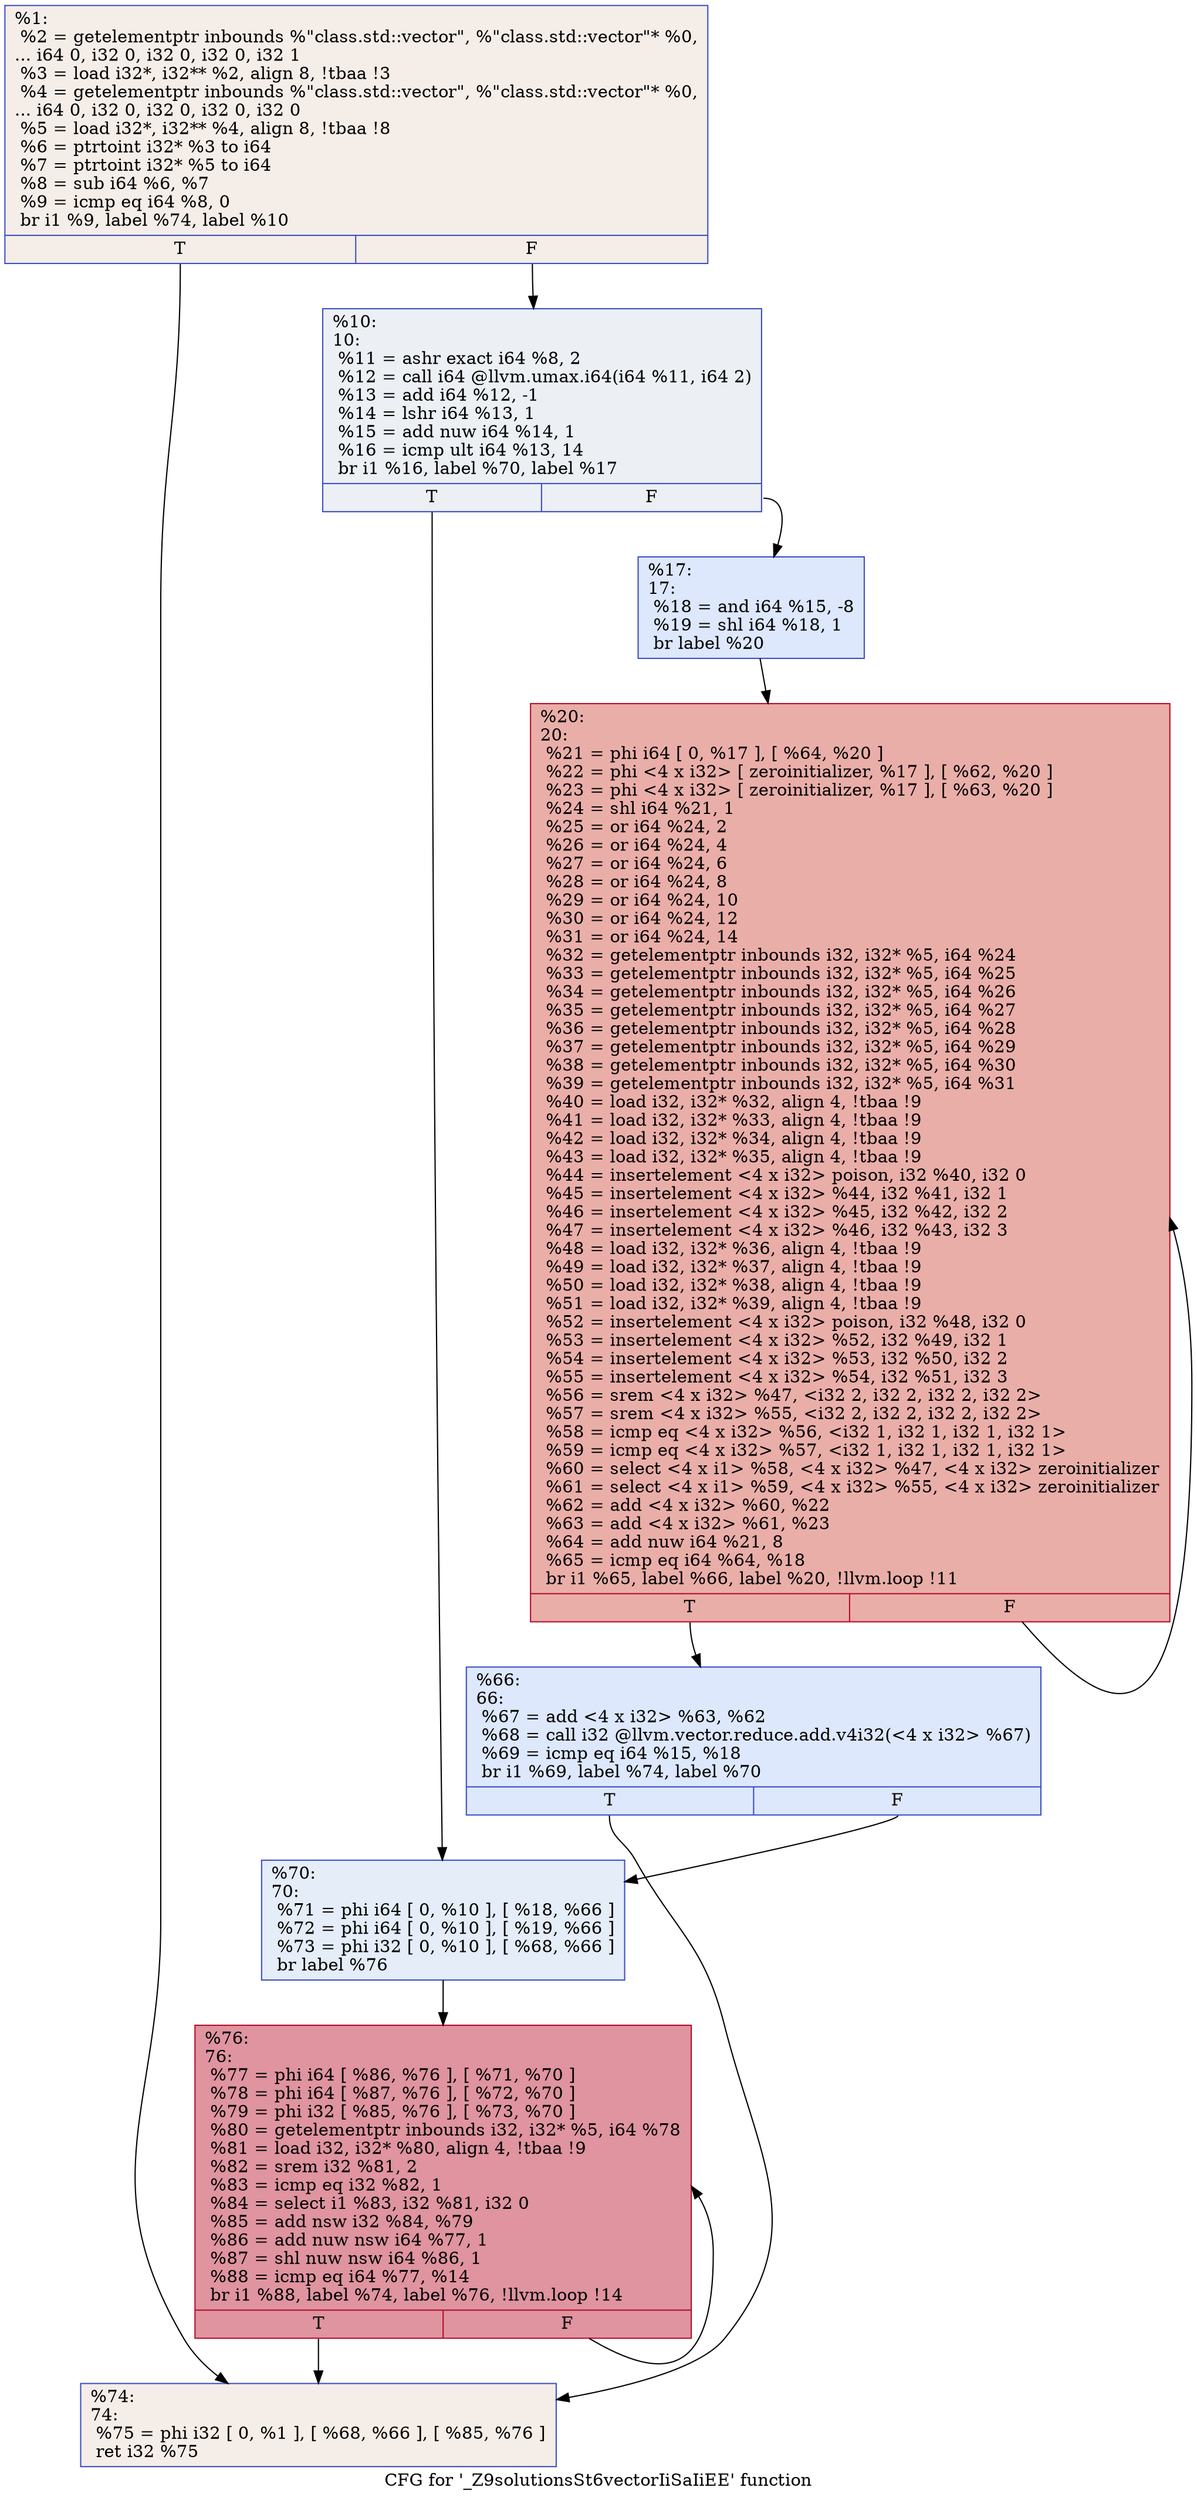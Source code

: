 digraph "CFG for '_Z9solutionsSt6vectorIiSaIiEE' function" {
	label="CFG for '_Z9solutionsSt6vectorIiSaIiEE' function";

	Node0x55a4c3172b00 [shape=record,color="#3d50c3ff", style=filled, fillcolor="#e8d6cc70",label="{%1:\l  %2 = getelementptr inbounds %\"class.std::vector\", %\"class.std::vector\"* %0,\l... i64 0, i32 0, i32 0, i32 0, i32 1\l  %3 = load i32*, i32** %2, align 8, !tbaa !3\l  %4 = getelementptr inbounds %\"class.std::vector\", %\"class.std::vector\"* %0,\l... i64 0, i32 0, i32 0, i32 0, i32 0\l  %5 = load i32*, i32** %4, align 8, !tbaa !8\l  %6 = ptrtoint i32* %3 to i64\l  %7 = ptrtoint i32* %5 to i64\l  %8 = sub i64 %6, %7\l  %9 = icmp eq i64 %8, 0\l  br i1 %9, label %74, label %10\l|{<s0>T|<s1>F}}"];
	Node0x55a4c3172b00:s0 -> Node0x55a4c3173fb0;
	Node0x55a4c3172b00:s1 -> Node0x55a4c3174440;
	Node0x55a4c3174440 [shape=record,color="#3d50c3ff", style=filled, fillcolor="#d4dbe670",label="{%10:\l10:                                               \l  %11 = ashr exact i64 %8, 2\l  %12 = call i64 @llvm.umax.i64(i64 %11, i64 2)\l  %13 = add i64 %12, -1\l  %14 = lshr i64 %13, 1\l  %15 = add nuw i64 %14, 1\l  %16 = icmp ult i64 %13, 14\l  br i1 %16, label %70, label %17\l|{<s0>T|<s1>F}}"];
	Node0x55a4c3174440:s0 -> Node0x55a4c3174b50;
	Node0x55a4c3174440:s1 -> Node0x55a4c3174ba0;
	Node0x55a4c3174ba0 [shape=record,color="#3d50c3ff", style=filled, fillcolor="#b2ccfb70",label="{%17:\l17:                                               \l  %18 = and i64 %15, -8\l  %19 = shl i64 %18, 1\l  br label %20\l}"];
	Node0x55a4c3174ba0 -> Node0x55a4c3174da0;
	Node0x55a4c3174da0 [shape=record,color="#b70d28ff", style=filled, fillcolor="#d0473d70",label="{%20:\l20:                                               \l  %21 = phi i64 [ 0, %17 ], [ %64, %20 ]\l  %22 = phi \<4 x i32\> [ zeroinitializer, %17 ], [ %62, %20 ]\l  %23 = phi \<4 x i32\> [ zeroinitializer, %17 ], [ %63, %20 ]\l  %24 = shl i64 %21, 1\l  %25 = or i64 %24, 2\l  %26 = or i64 %24, 4\l  %27 = or i64 %24, 6\l  %28 = or i64 %24, 8\l  %29 = or i64 %24, 10\l  %30 = or i64 %24, 12\l  %31 = or i64 %24, 14\l  %32 = getelementptr inbounds i32, i32* %5, i64 %24\l  %33 = getelementptr inbounds i32, i32* %5, i64 %25\l  %34 = getelementptr inbounds i32, i32* %5, i64 %26\l  %35 = getelementptr inbounds i32, i32* %5, i64 %27\l  %36 = getelementptr inbounds i32, i32* %5, i64 %28\l  %37 = getelementptr inbounds i32, i32* %5, i64 %29\l  %38 = getelementptr inbounds i32, i32* %5, i64 %30\l  %39 = getelementptr inbounds i32, i32* %5, i64 %31\l  %40 = load i32, i32* %32, align 4, !tbaa !9\l  %41 = load i32, i32* %33, align 4, !tbaa !9\l  %42 = load i32, i32* %34, align 4, !tbaa !9\l  %43 = load i32, i32* %35, align 4, !tbaa !9\l  %44 = insertelement \<4 x i32\> poison, i32 %40, i32 0\l  %45 = insertelement \<4 x i32\> %44, i32 %41, i32 1\l  %46 = insertelement \<4 x i32\> %45, i32 %42, i32 2\l  %47 = insertelement \<4 x i32\> %46, i32 %43, i32 3\l  %48 = load i32, i32* %36, align 4, !tbaa !9\l  %49 = load i32, i32* %37, align 4, !tbaa !9\l  %50 = load i32, i32* %38, align 4, !tbaa !9\l  %51 = load i32, i32* %39, align 4, !tbaa !9\l  %52 = insertelement \<4 x i32\> poison, i32 %48, i32 0\l  %53 = insertelement \<4 x i32\> %52, i32 %49, i32 1\l  %54 = insertelement \<4 x i32\> %53, i32 %50, i32 2\l  %55 = insertelement \<4 x i32\> %54, i32 %51, i32 3\l  %56 = srem \<4 x i32\> %47, \<i32 2, i32 2, i32 2, i32 2\>\l  %57 = srem \<4 x i32\> %55, \<i32 2, i32 2, i32 2, i32 2\>\l  %58 = icmp eq \<4 x i32\> %56, \<i32 1, i32 1, i32 1, i32 1\>\l  %59 = icmp eq \<4 x i32\> %57, \<i32 1, i32 1, i32 1, i32 1\>\l  %60 = select \<4 x i1\> %58, \<4 x i32\> %47, \<4 x i32\> zeroinitializer\l  %61 = select \<4 x i1\> %59, \<4 x i32\> %55, \<4 x i32\> zeroinitializer\l  %62 = add \<4 x i32\> %60, %22\l  %63 = add \<4 x i32\> %61, %23\l  %64 = add nuw i64 %21, 8\l  %65 = icmp eq i64 %64, %18\l  br i1 %65, label %66, label %20, !llvm.loop !11\l|{<s0>T|<s1>F}}"];
	Node0x55a4c3174da0:s0 -> Node0x55a4c3178870;
	Node0x55a4c3174da0:s1 -> Node0x55a4c3174da0;
	Node0x55a4c3178870 [shape=record,color="#3d50c3ff", style=filled, fillcolor="#b2ccfb70",label="{%66:\l66:                                               \l  %67 = add \<4 x i32\> %63, %62\l  %68 = call i32 @llvm.vector.reduce.add.v4i32(\<4 x i32\> %67)\l  %69 = icmp eq i64 %15, %18\l  br i1 %69, label %74, label %70\l|{<s0>T|<s1>F}}"];
	Node0x55a4c3178870:s0 -> Node0x55a4c3173fb0;
	Node0x55a4c3178870:s1 -> Node0x55a4c3174b50;
	Node0x55a4c3174b50 [shape=record,color="#3d50c3ff", style=filled, fillcolor="#c5d6f270",label="{%70:\l70:                                               \l  %71 = phi i64 [ 0, %10 ], [ %18, %66 ]\l  %72 = phi i64 [ 0, %10 ], [ %19, %66 ]\l  %73 = phi i32 [ 0, %10 ], [ %68, %66 ]\l  br label %76\l}"];
	Node0x55a4c3174b50 -> Node0x55a4c3178ff0;
	Node0x55a4c3173fb0 [shape=record,color="#3d50c3ff", style=filled, fillcolor="#e8d6cc70",label="{%74:\l74:                                               \l  %75 = phi i32 [ 0, %1 ], [ %68, %66 ], [ %85, %76 ]\l  ret i32 %75\l}"];
	Node0x55a4c3178ff0 [shape=record,color="#b70d28ff", style=filled, fillcolor="#b70d2870",label="{%76:\l76:                                               \l  %77 = phi i64 [ %86, %76 ], [ %71, %70 ]\l  %78 = phi i64 [ %87, %76 ], [ %72, %70 ]\l  %79 = phi i32 [ %85, %76 ], [ %73, %70 ]\l  %80 = getelementptr inbounds i32, i32* %5, i64 %78\l  %81 = load i32, i32* %80, align 4, !tbaa !9\l  %82 = srem i32 %81, 2\l  %83 = icmp eq i32 %82, 1\l  %84 = select i1 %83, i32 %81, i32 0\l  %85 = add nsw i32 %84, %79\l  %86 = add nuw nsw i64 %77, 1\l  %87 = shl nuw nsw i64 %86, 1\l  %88 = icmp eq i64 %77, %14\l  br i1 %88, label %74, label %76, !llvm.loop !14\l|{<s0>T|<s1>F}}"];
	Node0x55a4c3178ff0:s0 -> Node0x55a4c3173fb0;
	Node0x55a4c3178ff0:s1 -> Node0x55a4c3178ff0;
}
